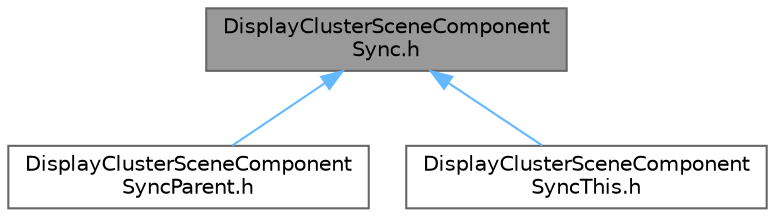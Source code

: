 digraph "DisplayClusterSceneComponentSync.h"
{
 // INTERACTIVE_SVG=YES
 // LATEX_PDF_SIZE
  bgcolor="transparent";
  edge [fontname=Helvetica,fontsize=10,labelfontname=Helvetica,labelfontsize=10];
  node [fontname=Helvetica,fontsize=10,shape=box,height=0.2,width=0.4];
  Node1 [id="Node000001",label="DisplayClusterSceneComponent\lSync.h",height=0.2,width=0.4,color="gray40", fillcolor="grey60", style="filled", fontcolor="black",tooltip=" "];
  Node1 -> Node2 [id="edge1_Node000001_Node000002",dir="back",color="steelblue1",style="solid",tooltip=" "];
  Node2 [id="Node000002",label="DisplayClusterSceneComponent\lSyncParent.h",height=0.2,width=0.4,color="grey40", fillcolor="white", style="filled",URL="$d4/d84/DisplayClusterSceneComponentSyncParent_8h.html",tooltip=" "];
  Node1 -> Node3 [id="edge2_Node000001_Node000003",dir="back",color="steelblue1",style="solid",tooltip=" "];
  Node3 [id="Node000003",label="DisplayClusterSceneComponent\lSyncThis.h",height=0.2,width=0.4,color="grey40", fillcolor="white", style="filled",URL="$d3/db1/DisplayClusterSceneComponentSyncThis_8h.html",tooltip=" "];
}
